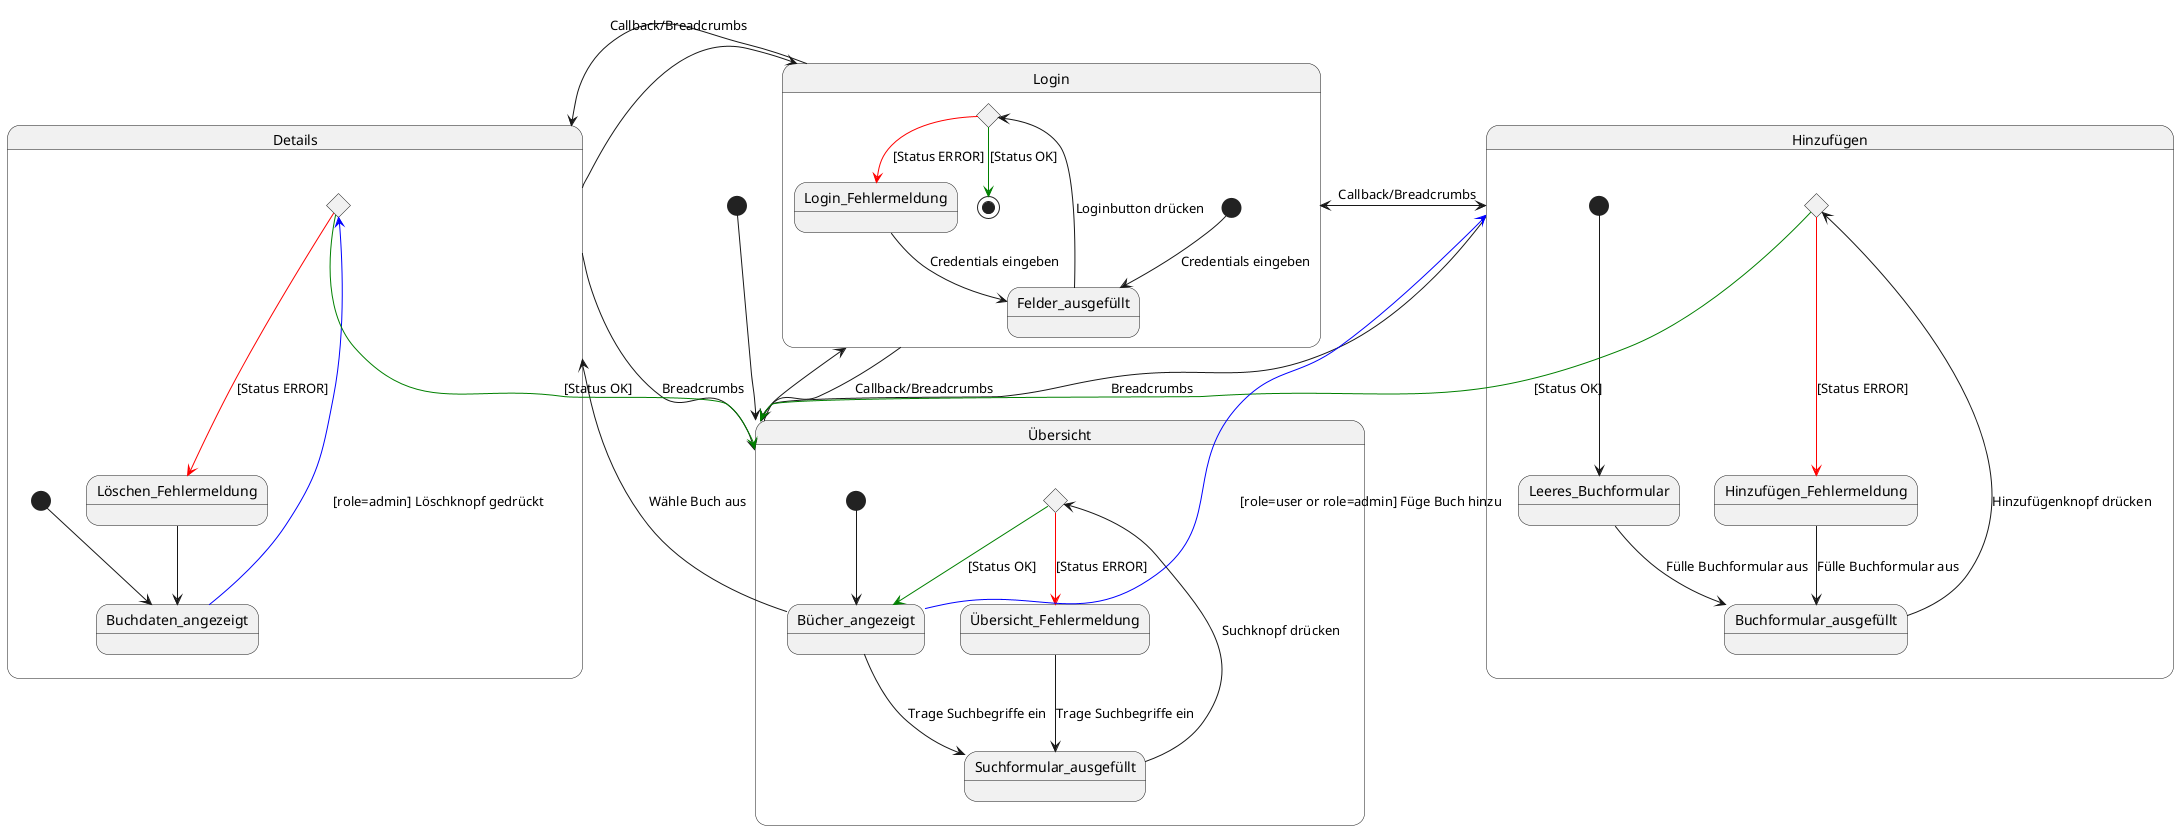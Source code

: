 @startuml state
[*] --> Übersicht

Übersicht --> Login
Details --> Login
Hinzufügen --> Login

Login --> Übersicht : Callback/Breadcrumbs 
Login --> Details : Callback/Breadcrumbs
Login --> Hinzufügen : Callback/Breadcrumbs

Details --> Übersicht : Breadcrumbs
Hinzufügen --> Übersicht : Breadcrumbs

state Hinzufügen {
    state hinzufügen_choice <<choice>>

    [*] --> Leeres_Buchformular
    Leeres_Buchformular --> Buchformular_ausgefüllt : Fülle Buchformular aus
    Buchformular_ausgefüllt --> hinzufügen_choice : Hinzufügenknopf drücken
    hinzufügen_choice -[#red]-> Hinzufügen_Fehlermeldung : [Status ERROR]
    hinzufügen_choice -[#green]-> Übersicht : [Status OK]
    Hinzufügen_Fehlermeldung --> Buchformular_ausgefüllt : Fülle Buchformular aus
}

state Übersicht {
    state suche_choice <<choice>>

    [*] --> Bücher_angezeigt
    Bücher_angezeigt --> Suchformular_ausgefüllt : Trage Suchbegriffe ein
    Suchformular_ausgefüllt --> suche_choice : Suchknopf drücken
    suche_choice -[#red]-> Übersicht_Fehlermeldung : [Status ERROR]
    suche_choice -[#green]-> Bücher_angezeigt : [Status OK]
    Übersicht_Fehlermeldung --> Suchformular_ausgefüllt : Trage Suchbegriffe ein
    Bücher_angezeigt --> Details : Wähle Buch aus
    Bücher_angezeigt -[#blue]-> Hinzufügen : [role=user or role=admin] Füge Buch hinzu
} 

state Details {
    state löschen_choice <<choice>>

    [*] --> Buchdaten_angezeigt
    Buchdaten_angezeigt -[#blue]-> löschen_choice : [role=admin] Löschknopf gedrückt
    löschen_choice -[#red]-> Löschen_Fehlermeldung : [Status ERROR]
    Löschen_Fehlermeldung --> Buchdaten_angezeigt
    löschen_choice -[#green]-> Übersicht : [Status OK]
}

state Login {
    state login_choice <<choice>>

    [*] --> Felder_ausgefüllt : Credentials eingeben
    Felder_ausgefüllt --> login_choice : Loginbutton drücken
    login_choice -[#red]-> Login_Fehlermeldung : [Status ERROR]
    Login_Fehlermeldung --> Felder_ausgefüllt : Credentials eingeben
    login_choice -[#green]-> [*] : [Status OK]
}
@enduml
